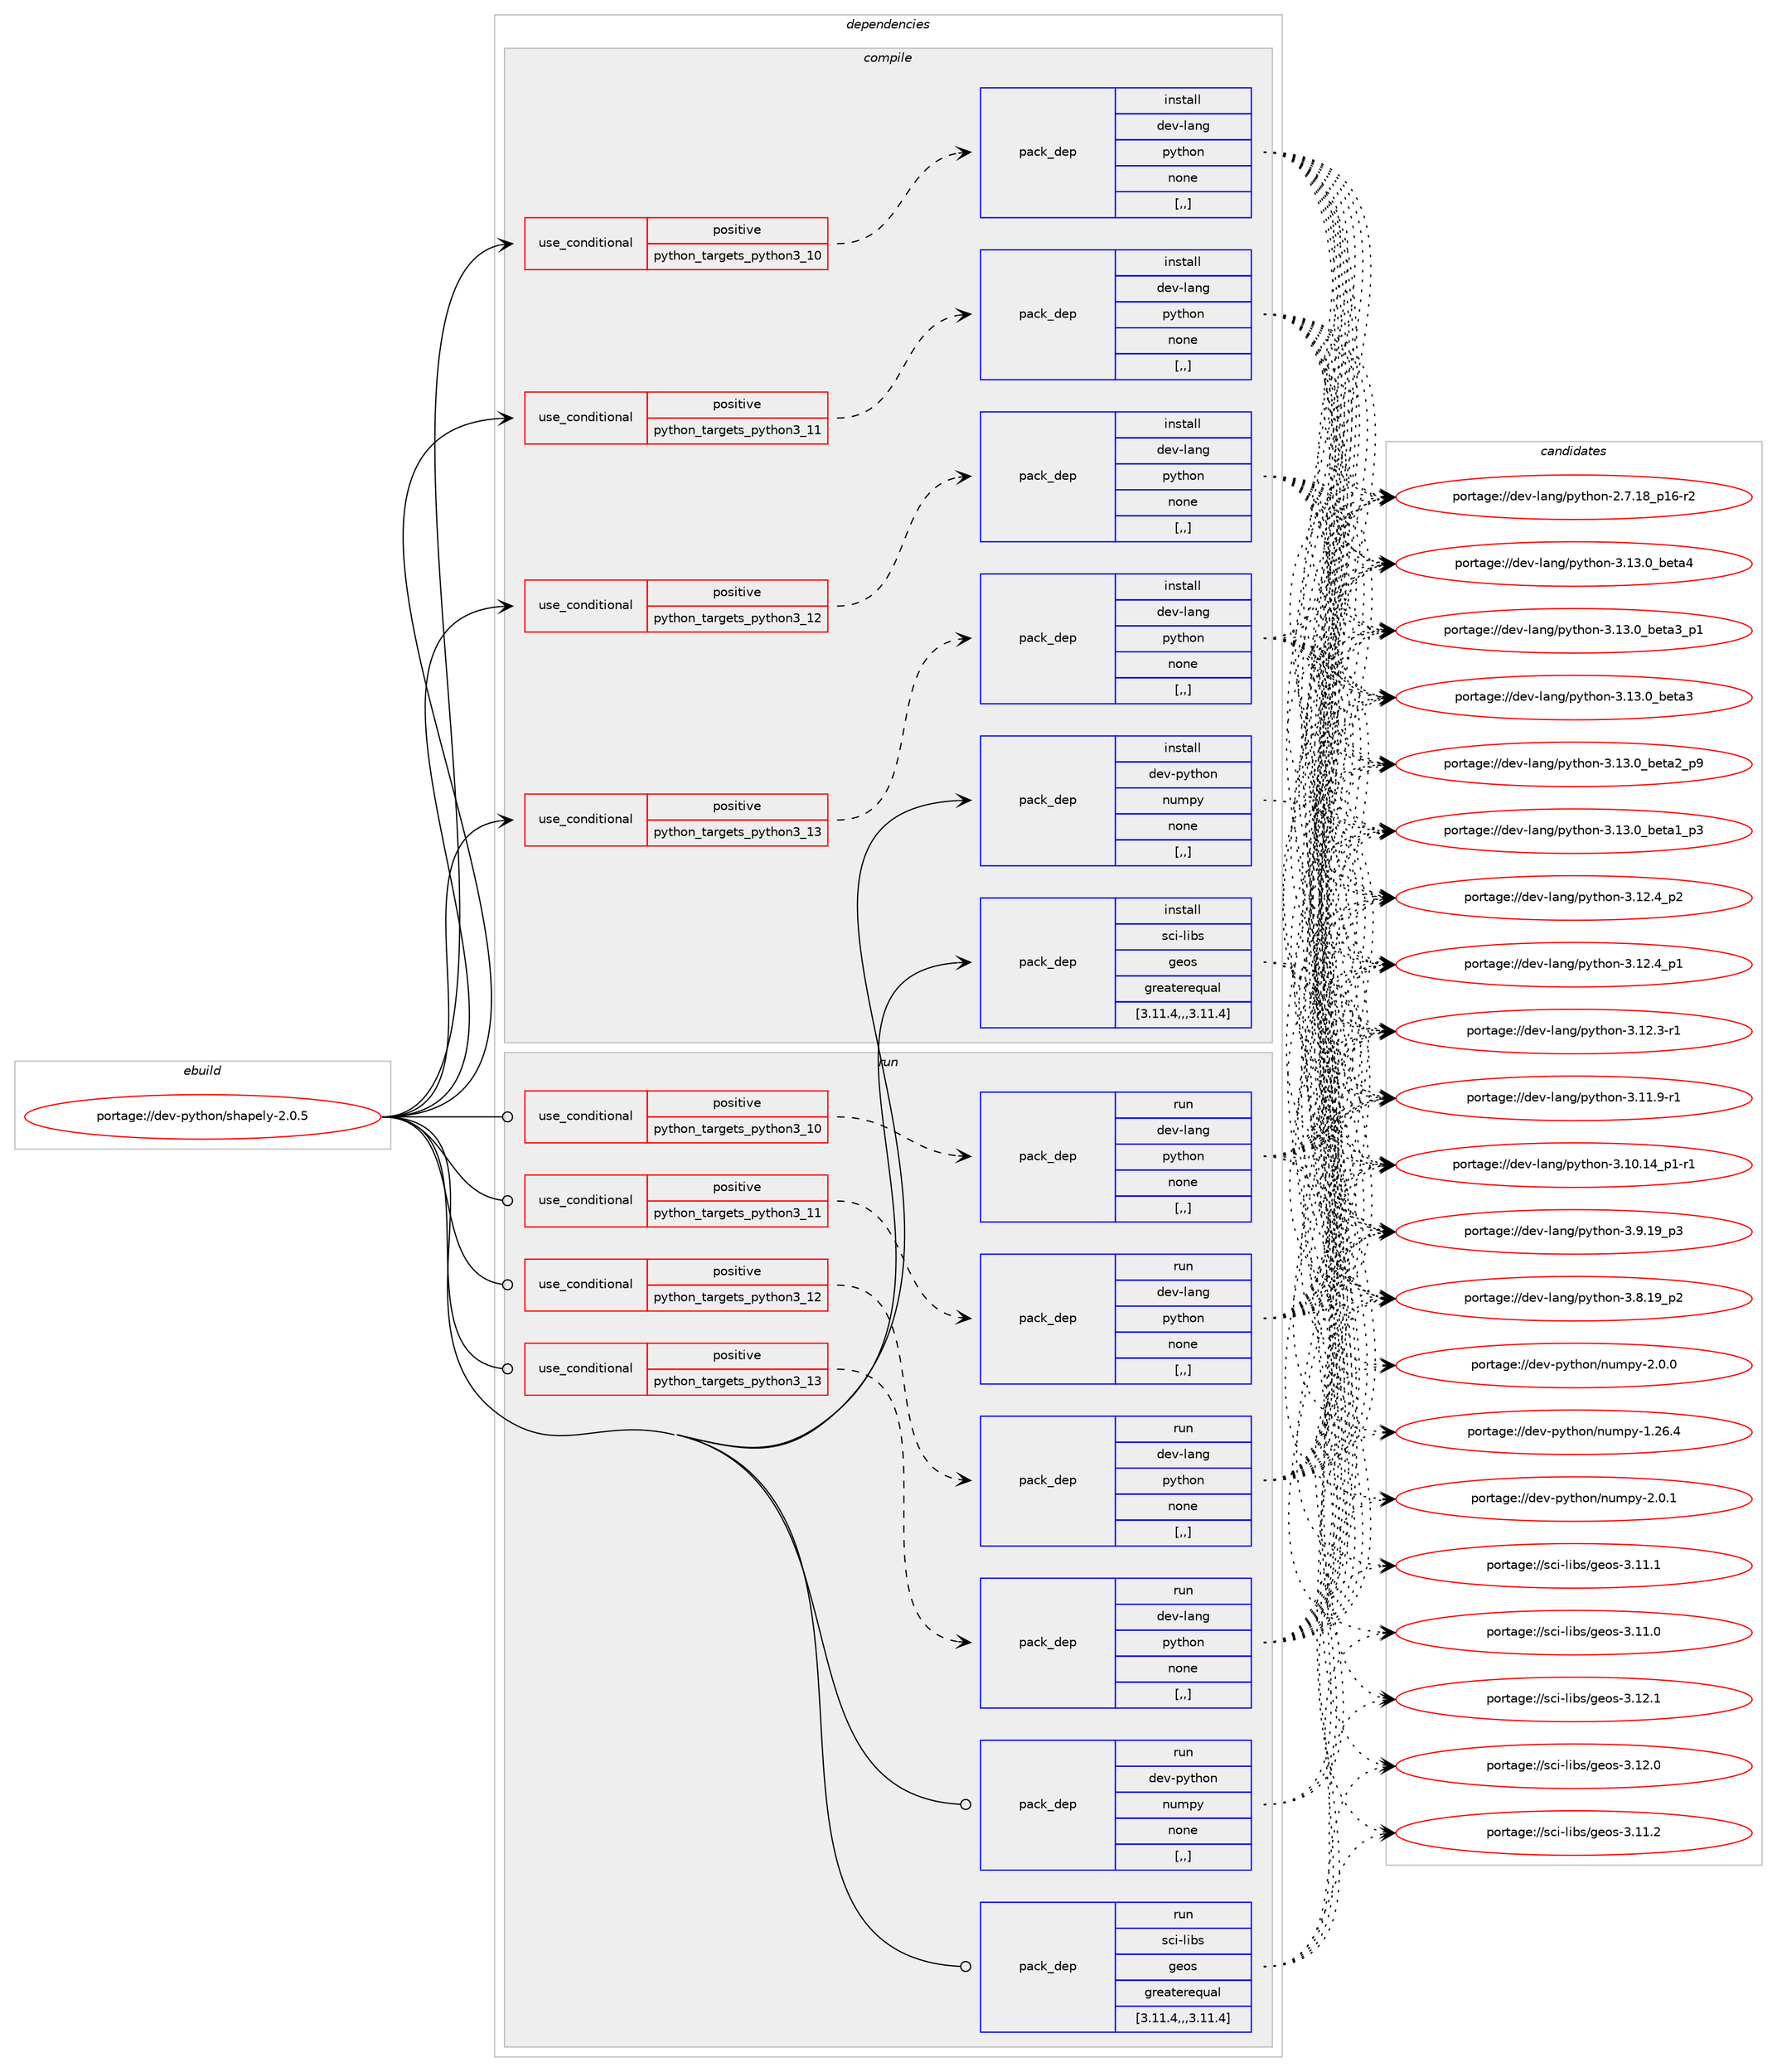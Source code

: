 digraph prolog {

# *************
# Graph options
# *************

newrank=true;
concentrate=true;
compound=true;
graph [rankdir=LR,fontname=Helvetica,fontsize=10,ranksep=1.5];#, ranksep=2.5, nodesep=0.2];
edge  [arrowhead=vee];
node  [fontname=Helvetica,fontsize=10];

# **********
# The ebuild
# **********

subgraph cluster_leftcol {
color=gray;
label=<<i>ebuild</i>>;
id [label="portage://dev-python/shapely-2.0.5", color=red, width=4, href="../dev-python/shapely-2.0.5.svg"];
}

# ****************
# The dependencies
# ****************

subgraph cluster_midcol {
color=gray;
label=<<i>dependencies</i>>;
subgraph cluster_compile {
fillcolor="#eeeeee";
style=filled;
label=<<i>compile</i>>;
subgraph cond39549 {
dependency163352 [label=<<TABLE BORDER="0" CELLBORDER="1" CELLSPACING="0" CELLPADDING="4"><TR><TD ROWSPAN="3" CELLPADDING="10">use_conditional</TD></TR><TR><TD>positive</TD></TR><TR><TD>python_targets_python3_10</TD></TR></TABLE>>, shape=none, color=red];
subgraph pack122531 {
dependency163353 [label=<<TABLE BORDER="0" CELLBORDER="1" CELLSPACING="0" CELLPADDING="4" WIDTH="220"><TR><TD ROWSPAN="6" CELLPADDING="30">pack_dep</TD></TR><TR><TD WIDTH="110">install</TD></TR><TR><TD>dev-lang</TD></TR><TR><TD>python</TD></TR><TR><TD>none</TD></TR><TR><TD>[,,]</TD></TR></TABLE>>, shape=none, color=blue];
}
dependency163352:e -> dependency163353:w [weight=20,style="dashed",arrowhead="vee"];
}
id:e -> dependency163352:w [weight=20,style="solid",arrowhead="vee"];
subgraph cond39550 {
dependency163354 [label=<<TABLE BORDER="0" CELLBORDER="1" CELLSPACING="0" CELLPADDING="4"><TR><TD ROWSPAN="3" CELLPADDING="10">use_conditional</TD></TR><TR><TD>positive</TD></TR><TR><TD>python_targets_python3_11</TD></TR></TABLE>>, shape=none, color=red];
subgraph pack122532 {
dependency163355 [label=<<TABLE BORDER="0" CELLBORDER="1" CELLSPACING="0" CELLPADDING="4" WIDTH="220"><TR><TD ROWSPAN="6" CELLPADDING="30">pack_dep</TD></TR><TR><TD WIDTH="110">install</TD></TR><TR><TD>dev-lang</TD></TR><TR><TD>python</TD></TR><TR><TD>none</TD></TR><TR><TD>[,,]</TD></TR></TABLE>>, shape=none, color=blue];
}
dependency163354:e -> dependency163355:w [weight=20,style="dashed",arrowhead="vee"];
}
id:e -> dependency163354:w [weight=20,style="solid",arrowhead="vee"];
subgraph cond39551 {
dependency163356 [label=<<TABLE BORDER="0" CELLBORDER="1" CELLSPACING="0" CELLPADDING="4"><TR><TD ROWSPAN="3" CELLPADDING="10">use_conditional</TD></TR><TR><TD>positive</TD></TR><TR><TD>python_targets_python3_12</TD></TR></TABLE>>, shape=none, color=red];
subgraph pack122533 {
dependency163357 [label=<<TABLE BORDER="0" CELLBORDER="1" CELLSPACING="0" CELLPADDING="4" WIDTH="220"><TR><TD ROWSPAN="6" CELLPADDING="30">pack_dep</TD></TR><TR><TD WIDTH="110">install</TD></TR><TR><TD>dev-lang</TD></TR><TR><TD>python</TD></TR><TR><TD>none</TD></TR><TR><TD>[,,]</TD></TR></TABLE>>, shape=none, color=blue];
}
dependency163356:e -> dependency163357:w [weight=20,style="dashed",arrowhead="vee"];
}
id:e -> dependency163356:w [weight=20,style="solid",arrowhead="vee"];
subgraph cond39552 {
dependency163358 [label=<<TABLE BORDER="0" CELLBORDER="1" CELLSPACING="0" CELLPADDING="4"><TR><TD ROWSPAN="3" CELLPADDING="10">use_conditional</TD></TR><TR><TD>positive</TD></TR><TR><TD>python_targets_python3_13</TD></TR></TABLE>>, shape=none, color=red];
subgraph pack122534 {
dependency163359 [label=<<TABLE BORDER="0" CELLBORDER="1" CELLSPACING="0" CELLPADDING="4" WIDTH="220"><TR><TD ROWSPAN="6" CELLPADDING="30">pack_dep</TD></TR><TR><TD WIDTH="110">install</TD></TR><TR><TD>dev-lang</TD></TR><TR><TD>python</TD></TR><TR><TD>none</TD></TR><TR><TD>[,,]</TD></TR></TABLE>>, shape=none, color=blue];
}
dependency163358:e -> dependency163359:w [weight=20,style="dashed",arrowhead="vee"];
}
id:e -> dependency163358:w [weight=20,style="solid",arrowhead="vee"];
subgraph pack122535 {
dependency163360 [label=<<TABLE BORDER="0" CELLBORDER="1" CELLSPACING="0" CELLPADDING="4" WIDTH="220"><TR><TD ROWSPAN="6" CELLPADDING="30">pack_dep</TD></TR><TR><TD WIDTH="110">install</TD></TR><TR><TD>dev-python</TD></TR><TR><TD>numpy</TD></TR><TR><TD>none</TD></TR><TR><TD>[,,]</TD></TR></TABLE>>, shape=none, color=blue];
}
id:e -> dependency163360:w [weight=20,style="solid",arrowhead="vee"];
subgraph pack122536 {
dependency163361 [label=<<TABLE BORDER="0" CELLBORDER="1" CELLSPACING="0" CELLPADDING="4" WIDTH="220"><TR><TD ROWSPAN="6" CELLPADDING="30">pack_dep</TD></TR><TR><TD WIDTH="110">install</TD></TR><TR><TD>sci-libs</TD></TR><TR><TD>geos</TD></TR><TR><TD>greaterequal</TD></TR><TR><TD>[3.11.4,,,3.11.4]</TD></TR></TABLE>>, shape=none, color=blue];
}
id:e -> dependency163361:w [weight=20,style="solid",arrowhead="vee"];
}
subgraph cluster_compileandrun {
fillcolor="#eeeeee";
style=filled;
label=<<i>compile and run</i>>;
}
subgraph cluster_run {
fillcolor="#eeeeee";
style=filled;
label=<<i>run</i>>;
subgraph cond39553 {
dependency163362 [label=<<TABLE BORDER="0" CELLBORDER="1" CELLSPACING="0" CELLPADDING="4"><TR><TD ROWSPAN="3" CELLPADDING="10">use_conditional</TD></TR><TR><TD>positive</TD></TR><TR><TD>python_targets_python3_10</TD></TR></TABLE>>, shape=none, color=red];
subgraph pack122537 {
dependency163363 [label=<<TABLE BORDER="0" CELLBORDER="1" CELLSPACING="0" CELLPADDING="4" WIDTH="220"><TR><TD ROWSPAN="6" CELLPADDING="30">pack_dep</TD></TR><TR><TD WIDTH="110">run</TD></TR><TR><TD>dev-lang</TD></TR><TR><TD>python</TD></TR><TR><TD>none</TD></TR><TR><TD>[,,]</TD></TR></TABLE>>, shape=none, color=blue];
}
dependency163362:e -> dependency163363:w [weight=20,style="dashed",arrowhead="vee"];
}
id:e -> dependency163362:w [weight=20,style="solid",arrowhead="odot"];
subgraph cond39554 {
dependency163364 [label=<<TABLE BORDER="0" CELLBORDER="1" CELLSPACING="0" CELLPADDING="4"><TR><TD ROWSPAN="3" CELLPADDING="10">use_conditional</TD></TR><TR><TD>positive</TD></TR><TR><TD>python_targets_python3_11</TD></TR></TABLE>>, shape=none, color=red];
subgraph pack122538 {
dependency163365 [label=<<TABLE BORDER="0" CELLBORDER="1" CELLSPACING="0" CELLPADDING="4" WIDTH="220"><TR><TD ROWSPAN="6" CELLPADDING="30">pack_dep</TD></TR><TR><TD WIDTH="110">run</TD></TR><TR><TD>dev-lang</TD></TR><TR><TD>python</TD></TR><TR><TD>none</TD></TR><TR><TD>[,,]</TD></TR></TABLE>>, shape=none, color=blue];
}
dependency163364:e -> dependency163365:w [weight=20,style="dashed",arrowhead="vee"];
}
id:e -> dependency163364:w [weight=20,style="solid",arrowhead="odot"];
subgraph cond39555 {
dependency163366 [label=<<TABLE BORDER="0" CELLBORDER="1" CELLSPACING="0" CELLPADDING="4"><TR><TD ROWSPAN="3" CELLPADDING="10">use_conditional</TD></TR><TR><TD>positive</TD></TR><TR><TD>python_targets_python3_12</TD></TR></TABLE>>, shape=none, color=red];
subgraph pack122539 {
dependency163367 [label=<<TABLE BORDER="0" CELLBORDER="1" CELLSPACING="0" CELLPADDING="4" WIDTH="220"><TR><TD ROWSPAN="6" CELLPADDING="30">pack_dep</TD></TR><TR><TD WIDTH="110">run</TD></TR><TR><TD>dev-lang</TD></TR><TR><TD>python</TD></TR><TR><TD>none</TD></TR><TR><TD>[,,]</TD></TR></TABLE>>, shape=none, color=blue];
}
dependency163366:e -> dependency163367:w [weight=20,style="dashed",arrowhead="vee"];
}
id:e -> dependency163366:w [weight=20,style="solid",arrowhead="odot"];
subgraph cond39556 {
dependency163368 [label=<<TABLE BORDER="0" CELLBORDER="1" CELLSPACING="0" CELLPADDING="4"><TR><TD ROWSPAN="3" CELLPADDING="10">use_conditional</TD></TR><TR><TD>positive</TD></TR><TR><TD>python_targets_python3_13</TD></TR></TABLE>>, shape=none, color=red];
subgraph pack122540 {
dependency163369 [label=<<TABLE BORDER="0" CELLBORDER="1" CELLSPACING="0" CELLPADDING="4" WIDTH="220"><TR><TD ROWSPAN="6" CELLPADDING="30">pack_dep</TD></TR><TR><TD WIDTH="110">run</TD></TR><TR><TD>dev-lang</TD></TR><TR><TD>python</TD></TR><TR><TD>none</TD></TR><TR><TD>[,,]</TD></TR></TABLE>>, shape=none, color=blue];
}
dependency163368:e -> dependency163369:w [weight=20,style="dashed",arrowhead="vee"];
}
id:e -> dependency163368:w [weight=20,style="solid",arrowhead="odot"];
subgraph pack122541 {
dependency163370 [label=<<TABLE BORDER="0" CELLBORDER="1" CELLSPACING="0" CELLPADDING="4" WIDTH="220"><TR><TD ROWSPAN="6" CELLPADDING="30">pack_dep</TD></TR><TR><TD WIDTH="110">run</TD></TR><TR><TD>dev-python</TD></TR><TR><TD>numpy</TD></TR><TR><TD>none</TD></TR><TR><TD>[,,]</TD></TR></TABLE>>, shape=none, color=blue];
}
id:e -> dependency163370:w [weight=20,style="solid",arrowhead="odot"];
subgraph pack122542 {
dependency163371 [label=<<TABLE BORDER="0" CELLBORDER="1" CELLSPACING="0" CELLPADDING="4" WIDTH="220"><TR><TD ROWSPAN="6" CELLPADDING="30">pack_dep</TD></TR><TR><TD WIDTH="110">run</TD></TR><TR><TD>sci-libs</TD></TR><TR><TD>geos</TD></TR><TR><TD>greaterequal</TD></TR><TR><TD>[3.11.4,,,3.11.4]</TD></TR></TABLE>>, shape=none, color=blue];
}
id:e -> dependency163371:w [weight=20,style="solid",arrowhead="odot"];
}
}

# **************
# The candidates
# **************

subgraph cluster_choices {
rank=same;
color=gray;
label=<<i>candidates</i>>;

subgraph choice122531 {
color=black;
nodesep=1;
choice1001011184510897110103471121211161041111104551464951464895981011169752 [label="portage://dev-lang/python-3.13.0_beta4", color=red, width=4,href="../dev-lang/python-3.13.0_beta4.svg"];
choice10010111845108971101034711212111610411111045514649514648959810111697519511249 [label="portage://dev-lang/python-3.13.0_beta3_p1", color=red, width=4,href="../dev-lang/python-3.13.0_beta3_p1.svg"];
choice1001011184510897110103471121211161041111104551464951464895981011169751 [label="portage://dev-lang/python-3.13.0_beta3", color=red, width=4,href="../dev-lang/python-3.13.0_beta3.svg"];
choice10010111845108971101034711212111610411111045514649514648959810111697509511257 [label="portage://dev-lang/python-3.13.0_beta2_p9", color=red, width=4,href="../dev-lang/python-3.13.0_beta2_p9.svg"];
choice10010111845108971101034711212111610411111045514649514648959810111697499511251 [label="portage://dev-lang/python-3.13.0_beta1_p3", color=red, width=4,href="../dev-lang/python-3.13.0_beta1_p3.svg"];
choice100101118451089711010347112121116104111110455146495046529511250 [label="portage://dev-lang/python-3.12.4_p2", color=red, width=4,href="../dev-lang/python-3.12.4_p2.svg"];
choice100101118451089711010347112121116104111110455146495046529511249 [label="portage://dev-lang/python-3.12.4_p1", color=red, width=4,href="../dev-lang/python-3.12.4_p1.svg"];
choice100101118451089711010347112121116104111110455146495046514511449 [label="portage://dev-lang/python-3.12.3-r1", color=red, width=4,href="../dev-lang/python-3.12.3-r1.svg"];
choice100101118451089711010347112121116104111110455146494946574511449 [label="portage://dev-lang/python-3.11.9-r1", color=red, width=4,href="../dev-lang/python-3.11.9-r1.svg"];
choice100101118451089711010347112121116104111110455146494846495295112494511449 [label="portage://dev-lang/python-3.10.14_p1-r1", color=red, width=4,href="../dev-lang/python-3.10.14_p1-r1.svg"];
choice100101118451089711010347112121116104111110455146574649579511251 [label="portage://dev-lang/python-3.9.19_p3", color=red, width=4,href="../dev-lang/python-3.9.19_p3.svg"];
choice100101118451089711010347112121116104111110455146564649579511250 [label="portage://dev-lang/python-3.8.19_p2", color=red, width=4,href="../dev-lang/python-3.8.19_p2.svg"];
choice100101118451089711010347112121116104111110455046554649569511249544511450 [label="portage://dev-lang/python-2.7.18_p16-r2", color=red, width=4,href="../dev-lang/python-2.7.18_p16-r2.svg"];
dependency163353:e -> choice1001011184510897110103471121211161041111104551464951464895981011169752:w [style=dotted,weight="100"];
dependency163353:e -> choice10010111845108971101034711212111610411111045514649514648959810111697519511249:w [style=dotted,weight="100"];
dependency163353:e -> choice1001011184510897110103471121211161041111104551464951464895981011169751:w [style=dotted,weight="100"];
dependency163353:e -> choice10010111845108971101034711212111610411111045514649514648959810111697509511257:w [style=dotted,weight="100"];
dependency163353:e -> choice10010111845108971101034711212111610411111045514649514648959810111697499511251:w [style=dotted,weight="100"];
dependency163353:e -> choice100101118451089711010347112121116104111110455146495046529511250:w [style=dotted,weight="100"];
dependency163353:e -> choice100101118451089711010347112121116104111110455146495046529511249:w [style=dotted,weight="100"];
dependency163353:e -> choice100101118451089711010347112121116104111110455146495046514511449:w [style=dotted,weight="100"];
dependency163353:e -> choice100101118451089711010347112121116104111110455146494946574511449:w [style=dotted,weight="100"];
dependency163353:e -> choice100101118451089711010347112121116104111110455146494846495295112494511449:w [style=dotted,weight="100"];
dependency163353:e -> choice100101118451089711010347112121116104111110455146574649579511251:w [style=dotted,weight="100"];
dependency163353:e -> choice100101118451089711010347112121116104111110455146564649579511250:w [style=dotted,weight="100"];
dependency163353:e -> choice100101118451089711010347112121116104111110455046554649569511249544511450:w [style=dotted,weight="100"];
}
subgraph choice122532 {
color=black;
nodesep=1;
choice1001011184510897110103471121211161041111104551464951464895981011169752 [label="portage://dev-lang/python-3.13.0_beta4", color=red, width=4,href="../dev-lang/python-3.13.0_beta4.svg"];
choice10010111845108971101034711212111610411111045514649514648959810111697519511249 [label="portage://dev-lang/python-3.13.0_beta3_p1", color=red, width=4,href="../dev-lang/python-3.13.0_beta3_p1.svg"];
choice1001011184510897110103471121211161041111104551464951464895981011169751 [label="portage://dev-lang/python-3.13.0_beta3", color=red, width=4,href="../dev-lang/python-3.13.0_beta3.svg"];
choice10010111845108971101034711212111610411111045514649514648959810111697509511257 [label="portage://dev-lang/python-3.13.0_beta2_p9", color=red, width=4,href="../dev-lang/python-3.13.0_beta2_p9.svg"];
choice10010111845108971101034711212111610411111045514649514648959810111697499511251 [label="portage://dev-lang/python-3.13.0_beta1_p3", color=red, width=4,href="../dev-lang/python-3.13.0_beta1_p3.svg"];
choice100101118451089711010347112121116104111110455146495046529511250 [label="portage://dev-lang/python-3.12.4_p2", color=red, width=4,href="../dev-lang/python-3.12.4_p2.svg"];
choice100101118451089711010347112121116104111110455146495046529511249 [label="portage://dev-lang/python-3.12.4_p1", color=red, width=4,href="../dev-lang/python-3.12.4_p1.svg"];
choice100101118451089711010347112121116104111110455146495046514511449 [label="portage://dev-lang/python-3.12.3-r1", color=red, width=4,href="../dev-lang/python-3.12.3-r1.svg"];
choice100101118451089711010347112121116104111110455146494946574511449 [label="portage://dev-lang/python-3.11.9-r1", color=red, width=4,href="../dev-lang/python-3.11.9-r1.svg"];
choice100101118451089711010347112121116104111110455146494846495295112494511449 [label="portage://dev-lang/python-3.10.14_p1-r1", color=red, width=4,href="../dev-lang/python-3.10.14_p1-r1.svg"];
choice100101118451089711010347112121116104111110455146574649579511251 [label="portage://dev-lang/python-3.9.19_p3", color=red, width=4,href="../dev-lang/python-3.9.19_p3.svg"];
choice100101118451089711010347112121116104111110455146564649579511250 [label="portage://dev-lang/python-3.8.19_p2", color=red, width=4,href="../dev-lang/python-3.8.19_p2.svg"];
choice100101118451089711010347112121116104111110455046554649569511249544511450 [label="portage://dev-lang/python-2.7.18_p16-r2", color=red, width=4,href="../dev-lang/python-2.7.18_p16-r2.svg"];
dependency163355:e -> choice1001011184510897110103471121211161041111104551464951464895981011169752:w [style=dotted,weight="100"];
dependency163355:e -> choice10010111845108971101034711212111610411111045514649514648959810111697519511249:w [style=dotted,weight="100"];
dependency163355:e -> choice1001011184510897110103471121211161041111104551464951464895981011169751:w [style=dotted,weight="100"];
dependency163355:e -> choice10010111845108971101034711212111610411111045514649514648959810111697509511257:w [style=dotted,weight="100"];
dependency163355:e -> choice10010111845108971101034711212111610411111045514649514648959810111697499511251:w [style=dotted,weight="100"];
dependency163355:e -> choice100101118451089711010347112121116104111110455146495046529511250:w [style=dotted,weight="100"];
dependency163355:e -> choice100101118451089711010347112121116104111110455146495046529511249:w [style=dotted,weight="100"];
dependency163355:e -> choice100101118451089711010347112121116104111110455146495046514511449:w [style=dotted,weight="100"];
dependency163355:e -> choice100101118451089711010347112121116104111110455146494946574511449:w [style=dotted,weight="100"];
dependency163355:e -> choice100101118451089711010347112121116104111110455146494846495295112494511449:w [style=dotted,weight="100"];
dependency163355:e -> choice100101118451089711010347112121116104111110455146574649579511251:w [style=dotted,weight="100"];
dependency163355:e -> choice100101118451089711010347112121116104111110455146564649579511250:w [style=dotted,weight="100"];
dependency163355:e -> choice100101118451089711010347112121116104111110455046554649569511249544511450:w [style=dotted,weight="100"];
}
subgraph choice122533 {
color=black;
nodesep=1;
choice1001011184510897110103471121211161041111104551464951464895981011169752 [label="portage://dev-lang/python-3.13.0_beta4", color=red, width=4,href="../dev-lang/python-3.13.0_beta4.svg"];
choice10010111845108971101034711212111610411111045514649514648959810111697519511249 [label="portage://dev-lang/python-3.13.0_beta3_p1", color=red, width=4,href="../dev-lang/python-3.13.0_beta3_p1.svg"];
choice1001011184510897110103471121211161041111104551464951464895981011169751 [label="portage://dev-lang/python-3.13.0_beta3", color=red, width=4,href="../dev-lang/python-3.13.0_beta3.svg"];
choice10010111845108971101034711212111610411111045514649514648959810111697509511257 [label="portage://dev-lang/python-3.13.0_beta2_p9", color=red, width=4,href="../dev-lang/python-3.13.0_beta2_p9.svg"];
choice10010111845108971101034711212111610411111045514649514648959810111697499511251 [label="portage://dev-lang/python-3.13.0_beta1_p3", color=red, width=4,href="../dev-lang/python-3.13.0_beta1_p3.svg"];
choice100101118451089711010347112121116104111110455146495046529511250 [label="portage://dev-lang/python-3.12.4_p2", color=red, width=4,href="../dev-lang/python-3.12.4_p2.svg"];
choice100101118451089711010347112121116104111110455146495046529511249 [label="portage://dev-lang/python-3.12.4_p1", color=red, width=4,href="../dev-lang/python-3.12.4_p1.svg"];
choice100101118451089711010347112121116104111110455146495046514511449 [label="portage://dev-lang/python-3.12.3-r1", color=red, width=4,href="../dev-lang/python-3.12.3-r1.svg"];
choice100101118451089711010347112121116104111110455146494946574511449 [label="portage://dev-lang/python-3.11.9-r1", color=red, width=4,href="../dev-lang/python-3.11.9-r1.svg"];
choice100101118451089711010347112121116104111110455146494846495295112494511449 [label="portage://dev-lang/python-3.10.14_p1-r1", color=red, width=4,href="../dev-lang/python-3.10.14_p1-r1.svg"];
choice100101118451089711010347112121116104111110455146574649579511251 [label="portage://dev-lang/python-3.9.19_p3", color=red, width=4,href="../dev-lang/python-3.9.19_p3.svg"];
choice100101118451089711010347112121116104111110455146564649579511250 [label="portage://dev-lang/python-3.8.19_p2", color=red, width=4,href="../dev-lang/python-3.8.19_p2.svg"];
choice100101118451089711010347112121116104111110455046554649569511249544511450 [label="portage://dev-lang/python-2.7.18_p16-r2", color=red, width=4,href="../dev-lang/python-2.7.18_p16-r2.svg"];
dependency163357:e -> choice1001011184510897110103471121211161041111104551464951464895981011169752:w [style=dotted,weight="100"];
dependency163357:e -> choice10010111845108971101034711212111610411111045514649514648959810111697519511249:w [style=dotted,weight="100"];
dependency163357:e -> choice1001011184510897110103471121211161041111104551464951464895981011169751:w [style=dotted,weight="100"];
dependency163357:e -> choice10010111845108971101034711212111610411111045514649514648959810111697509511257:w [style=dotted,weight="100"];
dependency163357:e -> choice10010111845108971101034711212111610411111045514649514648959810111697499511251:w [style=dotted,weight="100"];
dependency163357:e -> choice100101118451089711010347112121116104111110455146495046529511250:w [style=dotted,weight="100"];
dependency163357:e -> choice100101118451089711010347112121116104111110455146495046529511249:w [style=dotted,weight="100"];
dependency163357:e -> choice100101118451089711010347112121116104111110455146495046514511449:w [style=dotted,weight="100"];
dependency163357:e -> choice100101118451089711010347112121116104111110455146494946574511449:w [style=dotted,weight="100"];
dependency163357:e -> choice100101118451089711010347112121116104111110455146494846495295112494511449:w [style=dotted,weight="100"];
dependency163357:e -> choice100101118451089711010347112121116104111110455146574649579511251:w [style=dotted,weight="100"];
dependency163357:e -> choice100101118451089711010347112121116104111110455146564649579511250:w [style=dotted,weight="100"];
dependency163357:e -> choice100101118451089711010347112121116104111110455046554649569511249544511450:w [style=dotted,weight="100"];
}
subgraph choice122534 {
color=black;
nodesep=1;
choice1001011184510897110103471121211161041111104551464951464895981011169752 [label="portage://dev-lang/python-3.13.0_beta4", color=red, width=4,href="../dev-lang/python-3.13.0_beta4.svg"];
choice10010111845108971101034711212111610411111045514649514648959810111697519511249 [label="portage://dev-lang/python-3.13.0_beta3_p1", color=red, width=4,href="../dev-lang/python-3.13.0_beta3_p1.svg"];
choice1001011184510897110103471121211161041111104551464951464895981011169751 [label="portage://dev-lang/python-3.13.0_beta3", color=red, width=4,href="../dev-lang/python-3.13.0_beta3.svg"];
choice10010111845108971101034711212111610411111045514649514648959810111697509511257 [label="portage://dev-lang/python-3.13.0_beta2_p9", color=red, width=4,href="../dev-lang/python-3.13.0_beta2_p9.svg"];
choice10010111845108971101034711212111610411111045514649514648959810111697499511251 [label="portage://dev-lang/python-3.13.0_beta1_p3", color=red, width=4,href="../dev-lang/python-3.13.0_beta1_p3.svg"];
choice100101118451089711010347112121116104111110455146495046529511250 [label="portage://dev-lang/python-3.12.4_p2", color=red, width=4,href="../dev-lang/python-3.12.4_p2.svg"];
choice100101118451089711010347112121116104111110455146495046529511249 [label="portage://dev-lang/python-3.12.4_p1", color=red, width=4,href="../dev-lang/python-3.12.4_p1.svg"];
choice100101118451089711010347112121116104111110455146495046514511449 [label="portage://dev-lang/python-3.12.3-r1", color=red, width=4,href="../dev-lang/python-3.12.3-r1.svg"];
choice100101118451089711010347112121116104111110455146494946574511449 [label="portage://dev-lang/python-3.11.9-r1", color=red, width=4,href="../dev-lang/python-3.11.9-r1.svg"];
choice100101118451089711010347112121116104111110455146494846495295112494511449 [label="portage://dev-lang/python-3.10.14_p1-r1", color=red, width=4,href="../dev-lang/python-3.10.14_p1-r1.svg"];
choice100101118451089711010347112121116104111110455146574649579511251 [label="portage://dev-lang/python-3.9.19_p3", color=red, width=4,href="../dev-lang/python-3.9.19_p3.svg"];
choice100101118451089711010347112121116104111110455146564649579511250 [label="portage://dev-lang/python-3.8.19_p2", color=red, width=4,href="../dev-lang/python-3.8.19_p2.svg"];
choice100101118451089711010347112121116104111110455046554649569511249544511450 [label="portage://dev-lang/python-2.7.18_p16-r2", color=red, width=4,href="../dev-lang/python-2.7.18_p16-r2.svg"];
dependency163359:e -> choice1001011184510897110103471121211161041111104551464951464895981011169752:w [style=dotted,weight="100"];
dependency163359:e -> choice10010111845108971101034711212111610411111045514649514648959810111697519511249:w [style=dotted,weight="100"];
dependency163359:e -> choice1001011184510897110103471121211161041111104551464951464895981011169751:w [style=dotted,weight="100"];
dependency163359:e -> choice10010111845108971101034711212111610411111045514649514648959810111697509511257:w [style=dotted,weight="100"];
dependency163359:e -> choice10010111845108971101034711212111610411111045514649514648959810111697499511251:w [style=dotted,weight="100"];
dependency163359:e -> choice100101118451089711010347112121116104111110455146495046529511250:w [style=dotted,weight="100"];
dependency163359:e -> choice100101118451089711010347112121116104111110455146495046529511249:w [style=dotted,weight="100"];
dependency163359:e -> choice100101118451089711010347112121116104111110455146495046514511449:w [style=dotted,weight="100"];
dependency163359:e -> choice100101118451089711010347112121116104111110455146494946574511449:w [style=dotted,weight="100"];
dependency163359:e -> choice100101118451089711010347112121116104111110455146494846495295112494511449:w [style=dotted,weight="100"];
dependency163359:e -> choice100101118451089711010347112121116104111110455146574649579511251:w [style=dotted,weight="100"];
dependency163359:e -> choice100101118451089711010347112121116104111110455146564649579511250:w [style=dotted,weight="100"];
dependency163359:e -> choice100101118451089711010347112121116104111110455046554649569511249544511450:w [style=dotted,weight="100"];
}
subgraph choice122535 {
color=black;
nodesep=1;
choice1001011184511212111610411111047110117109112121455046484649 [label="portage://dev-python/numpy-2.0.1", color=red, width=4,href="../dev-python/numpy-2.0.1.svg"];
choice1001011184511212111610411111047110117109112121455046484648 [label="portage://dev-python/numpy-2.0.0", color=red, width=4,href="../dev-python/numpy-2.0.0.svg"];
choice100101118451121211161041111104711011710911212145494650544652 [label="portage://dev-python/numpy-1.26.4", color=red, width=4,href="../dev-python/numpy-1.26.4.svg"];
dependency163360:e -> choice1001011184511212111610411111047110117109112121455046484649:w [style=dotted,weight="100"];
dependency163360:e -> choice1001011184511212111610411111047110117109112121455046484648:w [style=dotted,weight="100"];
dependency163360:e -> choice100101118451121211161041111104711011710911212145494650544652:w [style=dotted,weight="100"];
}
subgraph choice122536 {
color=black;
nodesep=1;
choice1159910545108105981154710310111111545514649504649 [label="portage://sci-libs/geos-3.12.1", color=red, width=4,href="../sci-libs/geos-3.12.1.svg"];
choice1159910545108105981154710310111111545514649504648 [label="portage://sci-libs/geos-3.12.0", color=red, width=4,href="../sci-libs/geos-3.12.0.svg"];
choice1159910545108105981154710310111111545514649494650 [label="portage://sci-libs/geos-3.11.2", color=red, width=4,href="../sci-libs/geos-3.11.2.svg"];
choice1159910545108105981154710310111111545514649494649 [label="portage://sci-libs/geos-3.11.1", color=red, width=4,href="../sci-libs/geos-3.11.1.svg"];
choice1159910545108105981154710310111111545514649494648 [label="portage://sci-libs/geos-3.11.0", color=red, width=4,href="../sci-libs/geos-3.11.0.svg"];
dependency163361:e -> choice1159910545108105981154710310111111545514649504649:w [style=dotted,weight="100"];
dependency163361:e -> choice1159910545108105981154710310111111545514649504648:w [style=dotted,weight="100"];
dependency163361:e -> choice1159910545108105981154710310111111545514649494650:w [style=dotted,weight="100"];
dependency163361:e -> choice1159910545108105981154710310111111545514649494649:w [style=dotted,weight="100"];
dependency163361:e -> choice1159910545108105981154710310111111545514649494648:w [style=dotted,weight="100"];
}
subgraph choice122537 {
color=black;
nodesep=1;
choice1001011184510897110103471121211161041111104551464951464895981011169752 [label="portage://dev-lang/python-3.13.0_beta4", color=red, width=4,href="../dev-lang/python-3.13.0_beta4.svg"];
choice10010111845108971101034711212111610411111045514649514648959810111697519511249 [label="portage://dev-lang/python-3.13.0_beta3_p1", color=red, width=4,href="../dev-lang/python-3.13.0_beta3_p1.svg"];
choice1001011184510897110103471121211161041111104551464951464895981011169751 [label="portage://dev-lang/python-3.13.0_beta3", color=red, width=4,href="../dev-lang/python-3.13.0_beta3.svg"];
choice10010111845108971101034711212111610411111045514649514648959810111697509511257 [label="portage://dev-lang/python-3.13.0_beta2_p9", color=red, width=4,href="../dev-lang/python-3.13.0_beta2_p9.svg"];
choice10010111845108971101034711212111610411111045514649514648959810111697499511251 [label="portage://dev-lang/python-3.13.0_beta1_p3", color=red, width=4,href="../dev-lang/python-3.13.0_beta1_p3.svg"];
choice100101118451089711010347112121116104111110455146495046529511250 [label="portage://dev-lang/python-3.12.4_p2", color=red, width=4,href="../dev-lang/python-3.12.4_p2.svg"];
choice100101118451089711010347112121116104111110455146495046529511249 [label="portage://dev-lang/python-3.12.4_p1", color=red, width=4,href="../dev-lang/python-3.12.4_p1.svg"];
choice100101118451089711010347112121116104111110455146495046514511449 [label="portage://dev-lang/python-3.12.3-r1", color=red, width=4,href="../dev-lang/python-3.12.3-r1.svg"];
choice100101118451089711010347112121116104111110455146494946574511449 [label="portage://dev-lang/python-3.11.9-r1", color=red, width=4,href="../dev-lang/python-3.11.9-r1.svg"];
choice100101118451089711010347112121116104111110455146494846495295112494511449 [label="portage://dev-lang/python-3.10.14_p1-r1", color=red, width=4,href="../dev-lang/python-3.10.14_p1-r1.svg"];
choice100101118451089711010347112121116104111110455146574649579511251 [label="portage://dev-lang/python-3.9.19_p3", color=red, width=4,href="../dev-lang/python-3.9.19_p3.svg"];
choice100101118451089711010347112121116104111110455146564649579511250 [label="portage://dev-lang/python-3.8.19_p2", color=red, width=4,href="../dev-lang/python-3.8.19_p2.svg"];
choice100101118451089711010347112121116104111110455046554649569511249544511450 [label="portage://dev-lang/python-2.7.18_p16-r2", color=red, width=4,href="../dev-lang/python-2.7.18_p16-r2.svg"];
dependency163363:e -> choice1001011184510897110103471121211161041111104551464951464895981011169752:w [style=dotted,weight="100"];
dependency163363:e -> choice10010111845108971101034711212111610411111045514649514648959810111697519511249:w [style=dotted,weight="100"];
dependency163363:e -> choice1001011184510897110103471121211161041111104551464951464895981011169751:w [style=dotted,weight="100"];
dependency163363:e -> choice10010111845108971101034711212111610411111045514649514648959810111697509511257:w [style=dotted,weight="100"];
dependency163363:e -> choice10010111845108971101034711212111610411111045514649514648959810111697499511251:w [style=dotted,weight="100"];
dependency163363:e -> choice100101118451089711010347112121116104111110455146495046529511250:w [style=dotted,weight="100"];
dependency163363:e -> choice100101118451089711010347112121116104111110455146495046529511249:w [style=dotted,weight="100"];
dependency163363:e -> choice100101118451089711010347112121116104111110455146495046514511449:w [style=dotted,weight="100"];
dependency163363:e -> choice100101118451089711010347112121116104111110455146494946574511449:w [style=dotted,weight="100"];
dependency163363:e -> choice100101118451089711010347112121116104111110455146494846495295112494511449:w [style=dotted,weight="100"];
dependency163363:e -> choice100101118451089711010347112121116104111110455146574649579511251:w [style=dotted,weight="100"];
dependency163363:e -> choice100101118451089711010347112121116104111110455146564649579511250:w [style=dotted,weight="100"];
dependency163363:e -> choice100101118451089711010347112121116104111110455046554649569511249544511450:w [style=dotted,weight="100"];
}
subgraph choice122538 {
color=black;
nodesep=1;
choice1001011184510897110103471121211161041111104551464951464895981011169752 [label="portage://dev-lang/python-3.13.0_beta4", color=red, width=4,href="../dev-lang/python-3.13.0_beta4.svg"];
choice10010111845108971101034711212111610411111045514649514648959810111697519511249 [label="portage://dev-lang/python-3.13.0_beta3_p1", color=red, width=4,href="../dev-lang/python-3.13.0_beta3_p1.svg"];
choice1001011184510897110103471121211161041111104551464951464895981011169751 [label="portage://dev-lang/python-3.13.0_beta3", color=red, width=4,href="../dev-lang/python-3.13.0_beta3.svg"];
choice10010111845108971101034711212111610411111045514649514648959810111697509511257 [label="portage://dev-lang/python-3.13.0_beta2_p9", color=red, width=4,href="../dev-lang/python-3.13.0_beta2_p9.svg"];
choice10010111845108971101034711212111610411111045514649514648959810111697499511251 [label="portage://dev-lang/python-3.13.0_beta1_p3", color=red, width=4,href="../dev-lang/python-3.13.0_beta1_p3.svg"];
choice100101118451089711010347112121116104111110455146495046529511250 [label="portage://dev-lang/python-3.12.4_p2", color=red, width=4,href="../dev-lang/python-3.12.4_p2.svg"];
choice100101118451089711010347112121116104111110455146495046529511249 [label="portage://dev-lang/python-3.12.4_p1", color=red, width=4,href="../dev-lang/python-3.12.4_p1.svg"];
choice100101118451089711010347112121116104111110455146495046514511449 [label="portage://dev-lang/python-3.12.3-r1", color=red, width=4,href="../dev-lang/python-3.12.3-r1.svg"];
choice100101118451089711010347112121116104111110455146494946574511449 [label="portage://dev-lang/python-3.11.9-r1", color=red, width=4,href="../dev-lang/python-3.11.9-r1.svg"];
choice100101118451089711010347112121116104111110455146494846495295112494511449 [label="portage://dev-lang/python-3.10.14_p1-r1", color=red, width=4,href="../dev-lang/python-3.10.14_p1-r1.svg"];
choice100101118451089711010347112121116104111110455146574649579511251 [label="portage://dev-lang/python-3.9.19_p3", color=red, width=4,href="../dev-lang/python-3.9.19_p3.svg"];
choice100101118451089711010347112121116104111110455146564649579511250 [label="portage://dev-lang/python-3.8.19_p2", color=red, width=4,href="../dev-lang/python-3.8.19_p2.svg"];
choice100101118451089711010347112121116104111110455046554649569511249544511450 [label="portage://dev-lang/python-2.7.18_p16-r2", color=red, width=4,href="../dev-lang/python-2.7.18_p16-r2.svg"];
dependency163365:e -> choice1001011184510897110103471121211161041111104551464951464895981011169752:w [style=dotted,weight="100"];
dependency163365:e -> choice10010111845108971101034711212111610411111045514649514648959810111697519511249:w [style=dotted,weight="100"];
dependency163365:e -> choice1001011184510897110103471121211161041111104551464951464895981011169751:w [style=dotted,weight="100"];
dependency163365:e -> choice10010111845108971101034711212111610411111045514649514648959810111697509511257:w [style=dotted,weight="100"];
dependency163365:e -> choice10010111845108971101034711212111610411111045514649514648959810111697499511251:w [style=dotted,weight="100"];
dependency163365:e -> choice100101118451089711010347112121116104111110455146495046529511250:w [style=dotted,weight="100"];
dependency163365:e -> choice100101118451089711010347112121116104111110455146495046529511249:w [style=dotted,weight="100"];
dependency163365:e -> choice100101118451089711010347112121116104111110455146495046514511449:w [style=dotted,weight="100"];
dependency163365:e -> choice100101118451089711010347112121116104111110455146494946574511449:w [style=dotted,weight="100"];
dependency163365:e -> choice100101118451089711010347112121116104111110455146494846495295112494511449:w [style=dotted,weight="100"];
dependency163365:e -> choice100101118451089711010347112121116104111110455146574649579511251:w [style=dotted,weight="100"];
dependency163365:e -> choice100101118451089711010347112121116104111110455146564649579511250:w [style=dotted,weight="100"];
dependency163365:e -> choice100101118451089711010347112121116104111110455046554649569511249544511450:w [style=dotted,weight="100"];
}
subgraph choice122539 {
color=black;
nodesep=1;
choice1001011184510897110103471121211161041111104551464951464895981011169752 [label="portage://dev-lang/python-3.13.0_beta4", color=red, width=4,href="../dev-lang/python-3.13.0_beta4.svg"];
choice10010111845108971101034711212111610411111045514649514648959810111697519511249 [label="portage://dev-lang/python-3.13.0_beta3_p1", color=red, width=4,href="../dev-lang/python-3.13.0_beta3_p1.svg"];
choice1001011184510897110103471121211161041111104551464951464895981011169751 [label="portage://dev-lang/python-3.13.0_beta3", color=red, width=4,href="../dev-lang/python-3.13.0_beta3.svg"];
choice10010111845108971101034711212111610411111045514649514648959810111697509511257 [label="portage://dev-lang/python-3.13.0_beta2_p9", color=red, width=4,href="../dev-lang/python-3.13.0_beta2_p9.svg"];
choice10010111845108971101034711212111610411111045514649514648959810111697499511251 [label="portage://dev-lang/python-3.13.0_beta1_p3", color=red, width=4,href="../dev-lang/python-3.13.0_beta1_p3.svg"];
choice100101118451089711010347112121116104111110455146495046529511250 [label="portage://dev-lang/python-3.12.4_p2", color=red, width=4,href="../dev-lang/python-3.12.4_p2.svg"];
choice100101118451089711010347112121116104111110455146495046529511249 [label="portage://dev-lang/python-3.12.4_p1", color=red, width=4,href="../dev-lang/python-3.12.4_p1.svg"];
choice100101118451089711010347112121116104111110455146495046514511449 [label="portage://dev-lang/python-3.12.3-r1", color=red, width=4,href="../dev-lang/python-3.12.3-r1.svg"];
choice100101118451089711010347112121116104111110455146494946574511449 [label="portage://dev-lang/python-3.11.9-r1", color=red, width=4,href="../dev-lang/python-3.11.9-r1.svg"];
choice100101118451089711010347112121116104111110455146494846495295112494511449 [label="portage://dev-lang/python-3.10.14_p1-r1", color=red, width=4,href="../dev-lang/python-3.10.14_p1-r1.svg"];
choice100101118451089711010347112121116104111110455146574649579511251 [label="portage://dev-lang/python-3.9.19_p3", color=red, width=4,href="../dev-lang/python-3.9.19_p3.svg"];
choice100101118451089711010347112121116104111110455146564649579511250 [label="portage://dev-lang/python-3.8.19_p2", color=red, width=4,href="../dev-lang/python-3.8.19_p2.svg"];
choice100101118451089711010347112121116104111110455046554649569511249544511450 [label="portage://dev-lang/python-2.7.18_p16-r2", color=red, width=4,href="../dev-lang/python-2.7.18_p16-r2.svg"];
dependency163367:e -> choice1001011184510897110103471121211161041111104551464951464895981011169752:w [style=dotted,weight="100"];
dependency163367:e -> choice10010111845108971101034711212111610411111045514649514648959810111697519511249:w [style=dotted,weight="100"];
dependency163367:e -> choice1001011184510897110103471121211161041111104551464951464895981011169751:w [style=dotted,weight="100"];
dependency163367:e -> choice10010111845108971101034711212111610411111045514649514648959810111697509511257:w [style=dotted,weight="100"];
dependency163367:e -> choice10010111845108971101034711212111610411111045514649514648959810111697499511251:w [style=dotted,weight="100"];
dependency163367:e -> choice100101118451089711010347112121116104111110455146495046529511250:w [style=dotted,weight="100"];
dependency163367:e -> choice100101118451089711010347112121116104111110455146495046529511249:w [style=dotted,weight="100"];
dependency163367:e -> choice100101118451089711010347112121116104111110455146495046514511449:w [style=dotted,weight="100"];
dependency163367:e -> choice100101118451089711010347112121116104111110455146494946574511449:w [style=dotted,weight="100"];
dependency163367:e -> choice100101118451089711010347112121116104111110455146494846495295112494511449:w [style=dotted,weight="100"];
dependency163367:e -> choice100101118451089711010347112121116104111110455146574649579511251:w [style=dotted,weight="100"];
dependency163367:e -> choice100101118451089711010347112121116104111110455146564649579511250:w [style=dotted,weight="100"];
dependency163367:e -> choice100101118451089711010347112121116104111110455046554649569511249544511450:w [style=dotted,weight="100"];
}
subgraph choice122540 {
color=black;
nodesep=1;
choice1001011184510897110103471121211161041111104551464951464895981011169752 [label="portage://dev-lang/python-3.13.0_beta4", color=red, width=4,href="../dev-lang/python-3.13.0_beta4.svg"];
choice10010111845108971101034711212111610411111045514649514648959810111697519511249 [label="portage://dev-lang/python-3.13.0_beta3_p1", color=red, width=4,href="../dev-lang/python-3.13.0_beta3_p1.svg"];
choice1001011184510897110103471121211161041111104551464951464895981011169751 [label="portage://dev-lang/python-3.13.0_beta3", color=red, width=4,href="../dev-lang/python-3.13.0_beta3.svg"];
choice10010111845108971101034711212111610411111045514649514648959810111697509511257 [label="portage://dev-lang/python-3.13.0_beta2_p9", color=red, width=4,href="../dev-lang/python-3.13.0_beta2_p9.svg"];
choice10010111845108971101034711212111610411111045514649514648959810111697499511251 [label="portage://dev-lang/python-3.13.0_beta1_p3", color=red, width=4,href="../dev-lang/python-3.13.0_beta1_p3.svg"];
choice100101118451089711010347112121116104111110455146495046529511250 [label="portage://dev-lang/python-3.12.4_p2", color=red, width=4,href="../dev-lang/python-3.12.4_p2.svg"];
choice100101118451089711010347112121116104111110455146495046529511249 [label="portage://dev-lang/python-3.12.4_p1", color=red, width=4,href="../dev-lang/python-3.12.4_p1.svg"];
choice100101118451089711010347112121116104111110455146495046514511449 [label="portage://dev-lang/python-3.12.3-r1", color=red, width=4,href="../dev-lang/python-3.12.3-r1.svg"];
choice100101118451089711010347112121116104111110455146494946574511449 [label="portage://dev-lang/python-3.11.9-r1", color=red, width=4,href="../dev-lang/python-3.11.9-r1.svg"];
choice100101118451089711010347112121116104111110455146494846495295112494511449 [label="portage://dev-lang/python-3.10.14_p1-r1", color=red, width=4,href="../dev-lang/python-3.10.14_p1-r1.svg"];
choice100101118451089711010347112121116104111110455146574649579511251 [label="portage://dev-lang/python-3.9.19_p3", color=red, width=4,href="../dev-lang/python-3.9.19_p3.svg"];
choice100101118451089711010347112121116104111110455146564649579511250 [label="portage://dev-lang/python-3.8.19_p2", color=red, width=4,href="../dev-lang/python-3.8.19_p2.svg"];
choice100101118451089711010347112121116104111110455046554649569511249544511450 [label="portage://dev-lang/python-2.7.18_p16-r2", color=red, width=4,href="../dev-lang/python-2.7.18_p16-r2.svg"];
dependency163369:e -> choice1001011184510897110103471121211161041111104551464951464895981011169752:w [style=dotted,weight="100"];
dependency163369:e -> choice10010111845108971101034711212111610411111045514649514648959810111697519511249:w [style=dotted,weight="100"];
dependency163369:e -> choice1001011184510897110103471121211161041111104551464951464895981011169751:w [style=dotted,weight="100"];
dependency163369:e -> choice10010111845108971101034711212111610411111045514649514648959810111697509511257:w [style=dotted,weight="100"];
dependency163369:e -> choice10010111845108971101034711212111610411111045514649514648959810111697499511251:w [style=dotted,weight="100"];
dependency163369:e -> choice100101118451089711010347112121116104111110455146495046529511250:w [style=dotted,weight="100"];
dependency163369:e -> choice100101118451089711010347112121116104111110455146495046529511249:w [style=dotted,weight="100"];
dependency163369:e -> choice100101118451089711010347112121116104111110455146495046514511449:w [style=dotted,weight="100"];
dependency163369:e -> choice100101118451089711010347112121116104111110455146494946574511449:w [style=dotted,weight="100"];
dependency163369:e -> choice100101118451089711010347112121116104111110455146494846495295112494511449:w [style=dotted,weight="100"];
dependency163369:e -> choice100101118451089711010347112121116104111110455146574649579511251:w [style=dotted,weight="100"];
dependency163369:e -> choice100101118451089711010347112121116104111110455146564649579511250:w [style=dotted,weight="100"];
dependency163369:e -> choice100101118451089711010347112121116104111110455046554649569511249544511450:w [style=dotted,weight="100"];
}
subgraph choice122541 {
color=black;
nodesep=1;
choice1001011184511212111610411111047110117109112121455046484649 [label="portage://dev-python/numpy-2.0.1", color=red, width=4,href="../dev-python/numpy-2.0.1.svg"];
choice1001011184511212111610411111047110117109112121455046484648 [label="portage://dev-python/numpy-2.0.0", color=red, width=4,href="../dev-python/numpy-2.0.0.svg"];
choice100101118451121211161041111104711011710911212145494650544652 [label="portage://dev-python/numpy-1.26.4", color=red, width=4,href="../dev-python/numpy-1.26.4.svg"];
dependency163370:e -> choice1001011184511212111610411111047110117109112121455046484649:w [style=dotted,weight="100"];
dependency163370:e -> choice1001011184511212111610411111047110117109112121455046484648:w [style=dotted,weight="100"];
dependency163370:e -> choice100101118451121211161041111104711011710911212145494650544652:w [style=dotted,weight="100"];
}
subgraph choice122542 {
color=black;
nodesep=1;
choice1159910545108105981154710310111111545514649504649 [label="portage://sci-libs/geos-3.12.1", color=red, width=4,href="../sci-libs/geos-3.12.1.svg"];
choice1159910545108105981154710310111111545514649504648 [label="portage://sci-libs/geos-3.12.0", color=red, width=4,href="../sci-libs/geos-3.12.0.svg"];
choice1159910545108105981154710310111111545514649494650 [label="portage://sci-libs/geos-3.11.2", color=red, width=4,href="../sci-libs/geos-3.11.2.svg"];
choice1159910545108105981154710310111111545514649494649 [label="portage://sci-libs/geos-3.11.1", color=red, width=4,href="../sci-libs/geos-3.11.1.svg"];
choice1159910545108105981154710310111111545514649494648 [label="portage://sci-libs/geos-3.11.0", color=red, width=4,href="../sci-libs/geos-3.11.0.svg"];
dependency163371:e -> choice1159910545108105981154710310111111545514649504649:w [style=dotted,weight="100"];
dependency163371:e -> choice1159910545108105981154710310111111545514649504648:w [style=dotted,weight="100"];
dependency163371:e -> choice1159910545108105981154710310111111545514649494650:w [style=dotted,weight="100"];
dependency163371:e -> choice1159910545108105981154710310111111545514649494649:w [style=dotted,weight="100"];
dependency163371:e -> choice1159910545108105981154710310111111545514649494648:w [style=dotted,weight="100"];
}
}

}
